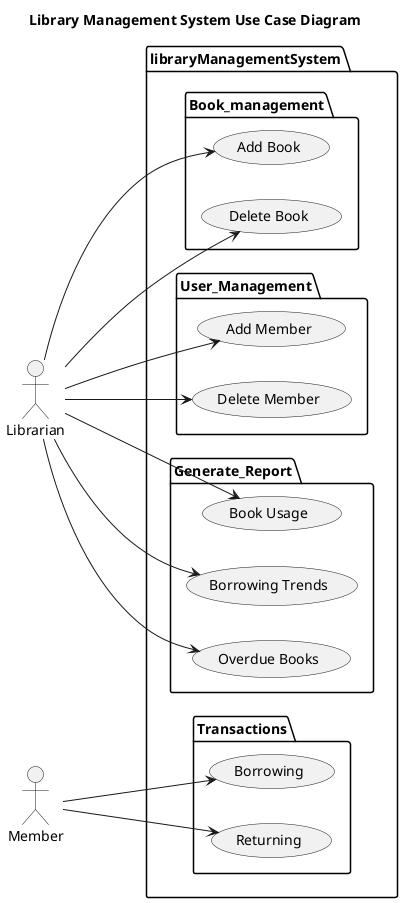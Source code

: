 @startuml

title Library Management System Use Case Diagram

left to right direction

actor Librarian as L
actor Member as M

package libraryManagementSystem{
    package Book_management{
        usecase "Add Book" as aa1
        usecase "Delete Book" as aa2
}
    package User_Management{
        usecase "Add Member" as bb1
        usecase "Delete Member" as bb2
}
    package Transactions{
        usecase "Borrowing" as cc1
        usecase "Returning" as cc2
}
    package Generate_Report{
        usecase "Book Usage" as dd1
        usecase "Borrowing Trends" as dd2
        usecase "Overdue Books" as dd3
}
}

L ---> aa1
L ---> aa2
L ---> bb1
L ---> bb2
L ---> dd1
L ---> dd2
L ---> dd3
M ---> cc1
M ---> cc2


@enduml
